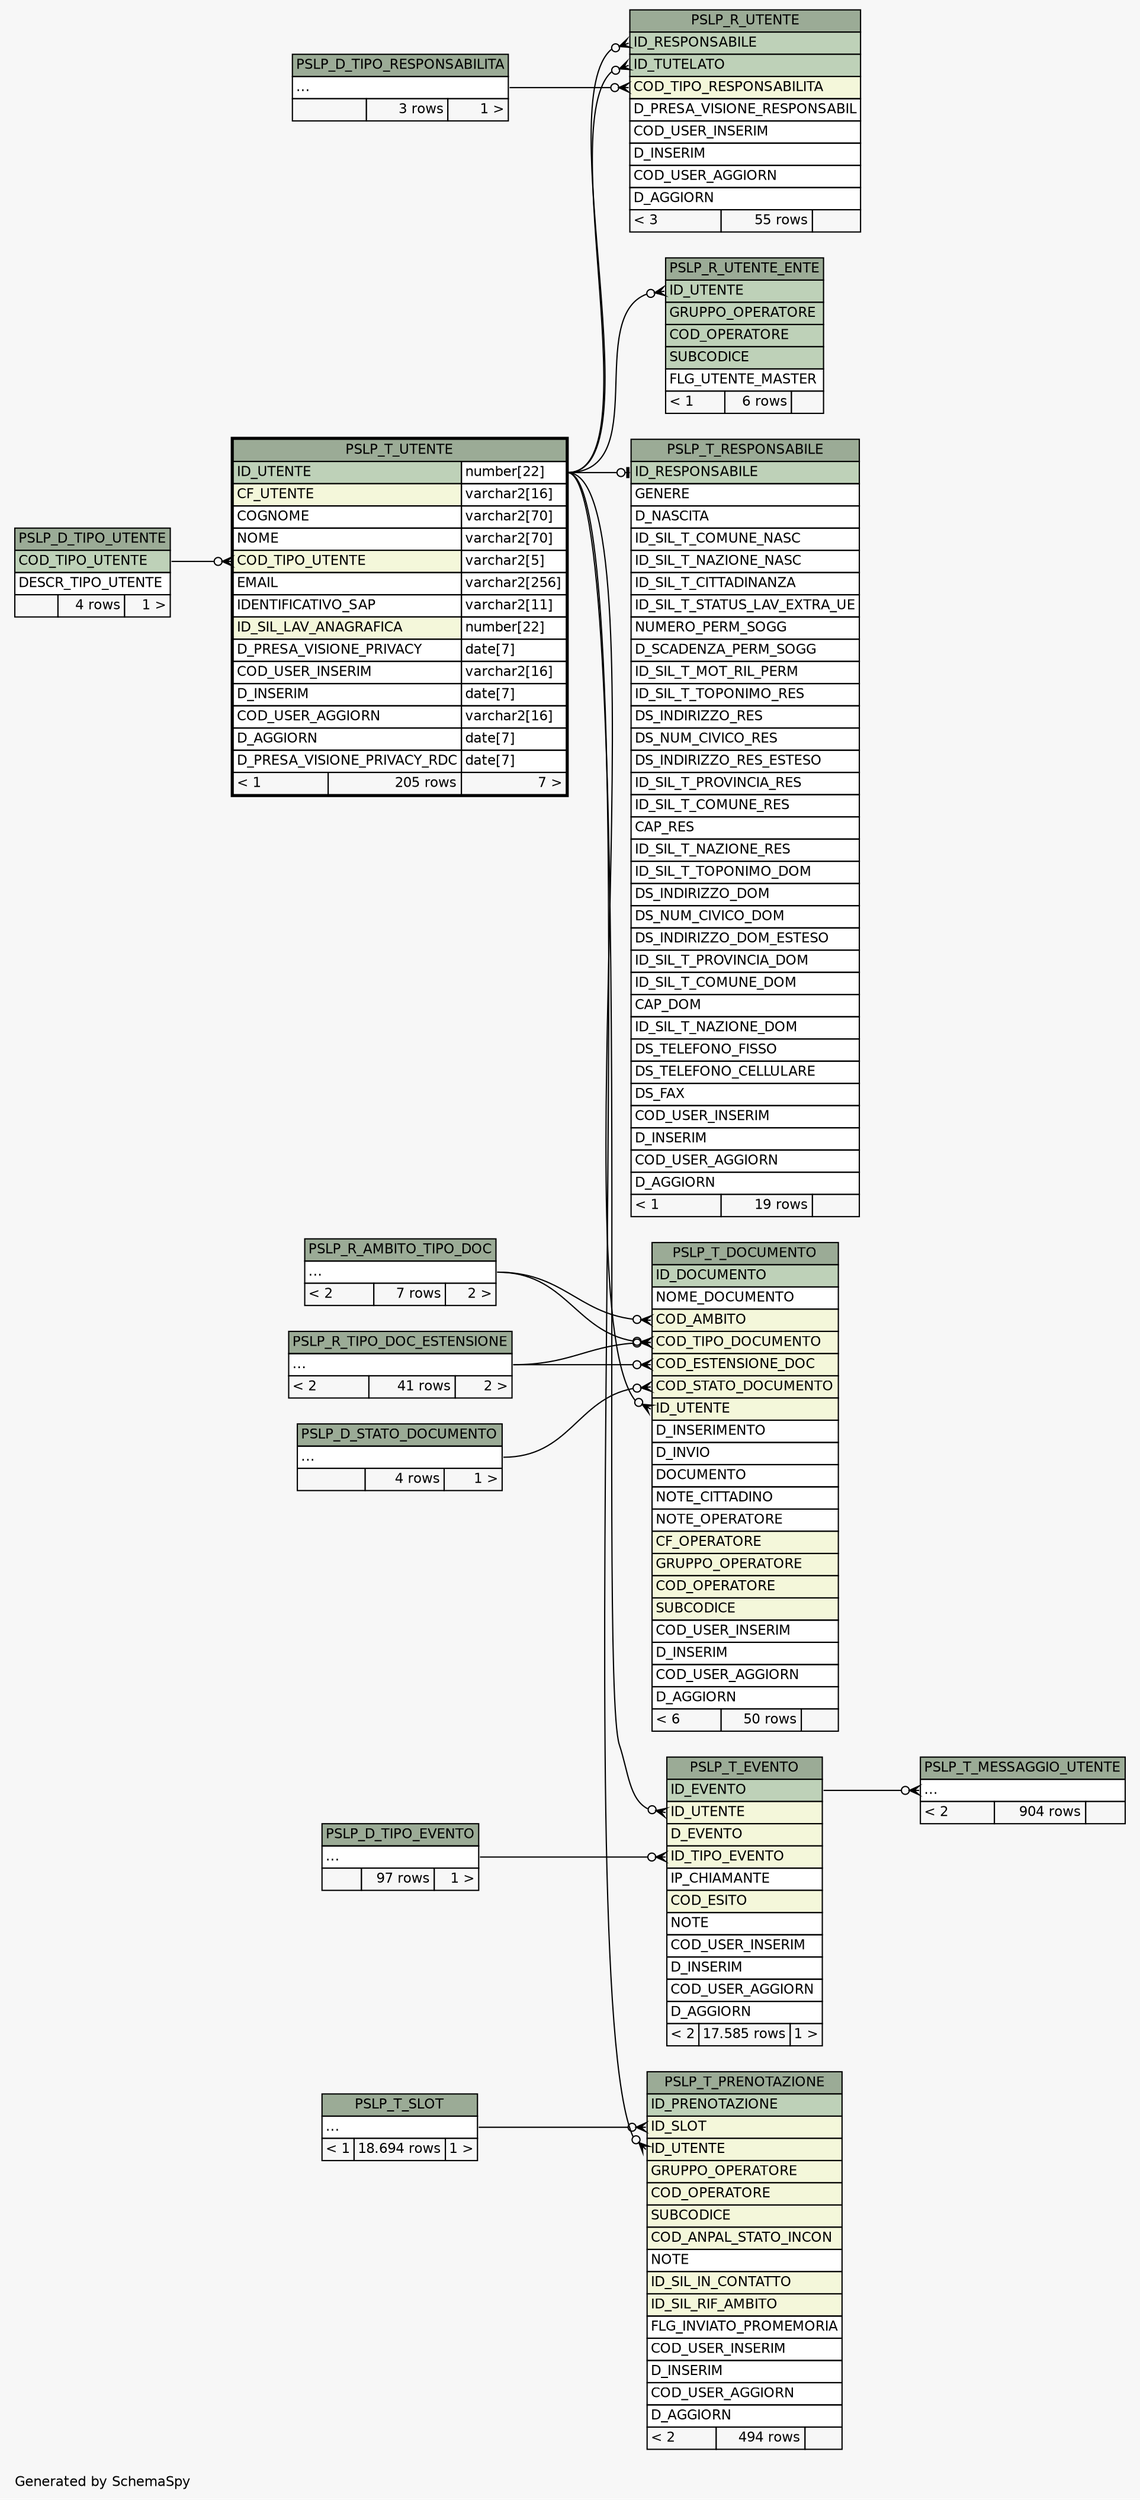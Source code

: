// dot 2.38.0 on Windows 10 10.0
// SchemaSpy rev 590
digraph "twoDegreesRelationshipsDiagram" {
  graph [
    rankdir="RL"
    bgcolor="#f7f7f7"
    label="\nGenerated by SchemaSpy"
    labeljust="l"
    nodesep="0.18"
    ranksep="0.46"
    fontname="Helvetica"
    fontsize="11"
  ];
  node [
    fontname="Helvetica"
    fontsize="11"
    shape="plaintext"
  ];
  edge [
    arrowsize="0.8"
  ];
  "PSLP_R_UTENTE":"COD_TIPO_RESPONSABILITA":w -> "PSLP_D_TIPO_RESPONSABILITA":"elipses":e [arrowhead=none dir=back arrowtail=crowodot];
  "PSLP_R_UTENTE":"ID_RESPONSABILE":w -> "PSLP_T_UTENTE":"ID_UTENTE.type":e [arrowhead=none dir=back arrowtail=crowodot];
  "PSLP_R_UTENTE":"ID_TUTELATO":w -> "PSLP_T_UTENTE":"ID_UTENTE.type":e [arrowhead=none dir=back arrowtail=crowodot];
  "PSLP_R_UTENTE_ENTE":"ID_UTENTE":w -> "PSLP_T_UTENTE":"ID_UTENTE.type":e [arrowhead=none dir=back arrowtail=crowodot];
  "PSLP_T_DOCUMENTO":"COD_AMBITO":w -> "PSLP_R_AMBITO_TIPO_DOC":"elipses":e [arrowhead=none dir=back arrowtail=crowodot];
  "PSLP_T_DOCUMENTO":"COD_ESTENSIONE_DOC":w -> "PSLP_R_TIPO_DOC_ESTENSIONE":"elipses":e [arrowhead=none dir=back arrowtail=crowodot];
  "PSLP_T_DOCUMENTO":"COD_STATO_DOCUMENTO":w -> "PSLP_D_STATO_DOCUMENTO":"elipses":e [arrowhead=none dir=back arrowtail=crowodot];
  "PSLP_T_DOCUMENTO":"COD_TIPO_DOCUMENTO":w -> "PSLP_R_AMBITO_TIPO_DOC":"elipses":e [arrowhead=none dir=back arrowtail=crowodot];
  "PSLP_T_DOCUMENTO":"COD_TIPO_DOCUMENTO":w -> "PSLP_R_TIPO_DOC_ESTENSIONE":"elipses":e [arrowhead=none dir=back arrowtail=crowodot];
  "PSLP_T_DOCUMENTO":"ID_UTENTE":w -> "PSLP_T_UTENTE":"ID_UTENTE.type":e [arrowhead=none dir=back arrowtail=crowodot];
  "PSLP_T_EVENTO":"ID_TIPO_EVENTO":w -> "PSLP_D_TIPO_EVENTO":"elipses":e [arrowhead=none dir=back arrowtail=crowodot];
  "PSLP_T_EVENTO":"ID_UTENTE":w -> "PSLP_T_UTENTE":"ID_UTENTE.type":e [arrowhead=none dir=back arrowtail=crowodot];
  "PSLP_T_MESSAGGIO_UTENTE":"elipses":w -> "PSLP_T_EVENTO":"ID_EVENTO":e [arrowhead=none dir=back arrowtail=crowodot];
  "PSLP_T_PRENOTAZIONE":"ID_SLOT":w -> "PSLP_T_SLOT":"elipses":e [arrowhead=none dir=back arrowtail=crowodot];
  "PSLP_T_PRENOTAZIONE":"ID_UTENTE":w -> "PSLP_T_UTENTE":"ID_UTENTE.type":e [arrowhead=none dir=back arrowtail=crowodot];
  "PSLP_T_RESPONSABILE":"ID_RESPONSABILE":w -> "PSLP_T_UTENTE":"ID_UTENTE.type":e [arrowhead=none dir=back arrowtail=teeodot];
  "PSLP_T_UTENTE":"COD_TIPO_UTENTE":w -> "PSLP_D_TIPO_UTENTE":"COD_TIPO_UTENTE":e [arrowhead=none dir=back arrowtail=crowodot];
  "PSLP_D_STATO_DOCUMENTO" [
    label=<
    <TABLE BORDER="0" CELLBORDER="1" CELLSPACING="0" BGCOLOR="#ffffff">
      <TR><TD COLSPAN="3" BGCOLOR="#9bab96" ALIGN="CENTER">PSLP_D_STATO_DOCUMENTO</TD></TR>
      <TR><TD PORT="elipses" COLSPAN="3" ALIGN="LEFT">...</TD></TR>
      <TR><TD ALIGN="LEFT" BGCOLOR="#f7f7f7">  </TD><TD ALIGN="RIGHT" BGCOLOR="#f7f7f7">4 rows</TD><TD ALIGN="RIGHT" BGCOLOR="#f7f7f7">1 &gt;</TD></TR>
    </TABLE>>
    URL="PSLP_D_STATO_DOCUMENTO.html"
    tooltip="PSLP_D_STATO_DOCUMENTO"
  ];
  "PSLP_D_TIPO_EVENTO" [
    label=<
    <TABLE BORDER="0" CELLBORDER="1" CELLSPACING="0" BGCOLOR="#ffffff">
      <TR><TD COLSPAN="3" BGCOLOR="#9bab96" ALIGN="CENTER">PSLP_D_TIPO_EVENTO</TD></TR>
      <TR><TD PORT="elipses" COLSPAN="3" ALIGN="LEFT">...</TD></TR>
      <TR><TD ALIGN="LEFT" BGCOLOR="#f7f7f7">  </TD><TD ALIGN="RIGHT" BGCOLOR="#f7f7f7">97 rows</TD><TD ALIGN="RIGHT" BGCOLOR="#f7f7f7">1 &gt;</TD></TR>
    </TABLE>>
    URL="PSLP_D_TIPO_EVENTO.html"
    tooltip="PSLP_D_TIPO_EVENTO"
  ];
  "PSLP_D_TIPO_RESPONSABILITA" [
    label=<
    <TABLE BORDER="0" CELLBORDER="1" CELLSPACING="0" BGCOLOR="#ffffff">
      <TR><TD COLSPAN="3" BGCOLOR="#9bab96" ALIGN="CENTER">PSLP_D_TIPO_RESPONSABILITA</TD></TR>
      <TR><TD PORT="elipses" COLSPAN="3" ALIGN="LEFT">...</TD></TR>
      <TR><TD ALIGN="LEFT" BGCOLOR="#f7f7f7">  </TD><TD ALIGN="RIGHT" BGCOLOR="#f7f7f7">3 rows</TD><TD ALIGN="RIGHT" BGCOLOR="#f7f7f7">1 &gt;</TD></TR>
    </TABLE>>
    URL="PSLP_D_TIPO_RESPONSABILITA.html"
    tooltip="PSLP_D_TIPO_RESPONSABILITA"
  ];
  "PSLP_D_TIPO_UTENTE" [
    label=<
    <TABLE BORDER="0" CELLBORDER="1" CELLSPACING="0" BGCOLOR="#ffffff">
      <TR><TD COLSPAN="3" BGCOLOR="#9bab96" ALIGN="CENTER">PSLP_D_TIPO_UTENTE</TD></TR>
      <TR><TD PORT="COD_TIPO_UTENTE" COLSPAN="3" BGCOLOR="#bed1b8" ALIGN="LEFT">COD_TIPO_UTENTE</TD></TR>
      <TR><TD PORT="DESCR_TIPO_UTENTE" COLSPAN="3" ALIGN="LEFT">DESCR_TIPO_UTENTE</TD></TR>
      <TR><TD ALIGN="LEFT" BGCOLOR="#f7f7f7">  </TD><TD ALIGN="RIGHT" BGCOLOR="#f7f7f7">4 rows</TD><TD ALIGN="RIGHT" BGCOLOR="#f7f7f7">1 &gt;</TD></TR>
    </TABLE>>
    URL="PSLP_D_TIPO_UTENTE.html"
    tooltip="PSLP_D_TIPO_UTENTE"
  ];
  "PSLP_R_AMBITO_TIPO_DOC" [
    label=<
    <TABLE BORDER="0" CELLBORDER="1" CELLSPACING="0" BGCOLOR="#ffffff">
      <TR><TD COLSPAN="3" BGCOLOR="#9bab96" ALIGN="CENTER">PSLP_R_AMBITO_TIPO_DOC</TD></TR>
      <TR><TD PORT="elipses" COLSPAN="3" ALIGN="LEFT">...</TD></TR>
      <TR><TD ALIGN="LEFT" BGCOLOR="#f7f7f7">&lt; 2</TD><TD ALIGN="RIGHT" BGCOLOR="#f7f7f7">7 rows</TD><TD ALIGN="RIGHT" BGCOLOR="#f7f7f7">2 &gt;</TD></TR>
    </TABLE>>
    URL="PSLP_R_AMBITO_TIPO_DOC.html"
    tooltip="PSLP_R_AMBITO_TIPO_DOC"
  ];
  "PSLP_R_TIPO_DOC_ESTENSIONE" [
    label=<
    <TABLE BORDER="0" CELLBORDER="1" CELLSPACING="0" BGCOLOR="#ffffff">
      <TR><TD COLSPAN="3" BGCOLOR="#9bab96" ALIGN="CENTER">PSLP_R_TIPO_DOC_ESTENSIONE</TD></TR>
      <TR><TD PORT="elipses" COLSPAN="3" ALIGN="LEFT">...</TD></TR>
      <TR><TD ALIGN="LEFT" BGCOLOR="#f7f7f7">&lt; 2</TD><TD ALIGN="RIGHT" BGCOLOR="#f7f7f7">41 rows</TD><TD ALIGN="RIGHT" BGCOLOR="#f7f7f7">2 &gt;</TD></TR>
    </TABLE>>
    URL="PSLP_R_TIPO_DOC_ESTENSIONE.html"
    tooltip="PSLP_R_TIPO_DOC_ESTENSIONE"
  ];
  "PSLP_R_UTENTE" [
    label=<
    <TABLE BORDER="0" CELLBORDER="1" CELLSPACING="0" BGCOLOR="#ffffff">
      <TR><TD COLSPAN="3" BGCOLOR="#9bab96" ALIGN="CENTER">PSLP_R_UTENTE</TD></TR>
      <TR><TD PORT="ID_RESPONSABILE" COLSPAN="3" BGCOLOR="#bed1b8" ALIGN="LEFT">ID_RESPONSABILE</TD></TR>
      <TR><TD PORT="ID_TUTELATO" COLSPAN="3" BGCOLOR="#bed1b8" ALIGN="LEFT">ID_TUTELATO</TD></TR>
      <TR><TD PORT="COD_TIPO_RESPONSABILITA" COLSPAN="3" BGCOLOR="#f4f7da" ALIGN="LEFT">COD_TIPO_RESPONSABILITA</TD></TR>
      <TR><TD PORT="D_PRESA_VISIONE_RESPONSABIL" COLSPAN="3" ALIGN="LEFT">D_PRESA_VISIONE_RESPONSABIL</TD></TR>
      <TR><TD PORT="COD_USER_INSERIM" COLSPAN="3" ALIGN="LEFT">COD_USER_INSERIM</TD></TR>
      <TR><TD PORT="D_INSERIM" COLSPAN="3" ALIGN="LEFT">D_INSERIM</TD></TR>
      <TR><TD PORT="COD_USER_AGGIORN" COLSPAN="3" ALIGN="LEFT">COD_USER_AGGIORN</TD></TR>
      <TR><TD PORT="D_AGGIORN" COLSPAN="3" ALIGN="LEFT">D_AGGIORN</TD></TR>
      <TR><TD ALIGN="LEFT" BGCOLOR="#f7f7f7">&lt; 3</TD><TD ALIGN="RIGHT" BGCOLOR="#f7f7f7">55 rows</TD><TD ALIGN="RIGHT" BGCOLOR="#f7f7f7">  </TD></TR>
    </TABLE>>
    URL="PSLP_R_UTENTE.html"
    tooltip="PSLP_R_UTENTE"
  ];
  "PSLP_R_UTENTE_ENTE" [
    label=<
    <TABLE BORDER="0" CELLBORDER="1" CELLSPACING="0" BGCOLOR="#ffffff">
      <TR><TD COLSPAN="3" BGCOLOR="#9bab96" ALIGN="CENTER">PSLP_R_UTENTE_ENTE</TD></TR>
      <TR><TD PORT="ID_UTENTE" COLSPAN="3" BGCOLOR="#bed1b8" ALIGN="LEFT">ID_UTENTE</TD></TR>
      <TR><TD PORT="GRUPPO_OPERATORE" COLSPAN="3" BGCOLOR="#bed1b8" ALIGN="LEFT">GRUPPO_OPERATORE</TD></TR>
      <TR><TD PORT="COD_OPERATORE" COLSPAN="3" BGCOLOR="#bed1b8" ALIGN="LEFT">COD_OPERATORE</TD></TR>
      <TR><TD PORT="SUBCODICE" COLSPAN="3" BGCOLOR="#bed1b8" ALIGN="LEFT">SUBCODICE</TD></TR>
      <TR><TD PORT="FLG_UTENTE_MASTER" COLSPAN="3" ALIGN="LEFT">FLG_UTENTE_MASTER</TD></TR>
      <TR><TD ALIGN="LEFT" BGCOLOR="#f7f7f7">&lt; 1</TD><TD ALIGN="RIGHT" BGCOLOR="#f7f7f7">6 rows</TD><TD ALIGN="RIGHT" BGCOLOR="#f7f7f7">  </TD></TR>
    </TABLE>>
    URL="PSLP_R_UTENTE_ENTE.html"
    tooltip="PSLP_R_UTENTE_ENTE"
  ];
  "PSLP_T_DOCUMENTO" [
    label=<
    <TABLE BORDER="0" CELLBORDER="1" CELLSPACING="0" BGCOLOR="#ffffff">
      <TR><TD COLSPAN="3" BGCOLOR="#9bab96" ALIGN="CENTER">PSLP_T_DOCUMENTO</TD></TR>
      <TR><TD PORT="ID_DOCUMENTO" COLSPAN="3" BGCOLOR="#bed1b8" ALIGN="LEFT">ID_DOCUMENTO</TD></TR>
      <TR><TD PORT="NOME_DOCUMENTO" COLSPAN="3" ALIGN="LEFT">NOME_DOCUMENTO</TD></TR>
      <TR><TD PORT="COD_AMBITO" COLSPAN="3" BGCOLOR="#f4f7da" ALIGN="LEFT">COD_AMBITO</TD></TR>
      <TR><TD PORT="COD_TIPO_DOCUMENTO" COLSPAN="3" BGCOLOR="#f4f7da" ALIGN="LEFT">COD_TIPO_DOCUMENTO</TD></TR>
      <TR><TD PORT="COD_ESTENSIONE_DOC" COLSPAN="3" BGCOLOR="#f4f7da" ALIGN="LEFT">COD_ESTENSIONE_DOC</TD></TR>
      <TR><TD PORT="COD_STATO_DOCUMENTO" COLSPAN="3" BGCOLOR="#f4f7da" ALIGN="LEFT">COD_STATO_DOCUMENTO</TD></TR>
      <TR><TD PORT="ID_UTENTE" COLSPAN="3" BGCOLOR="#f4f7da" ALIGN="LEFT">ID_UTENTE</TD></TR>
      <TR><TD PORT="D_INSERIMENTO" COLSPAN="3" ALIGN="LEFT">D_INSERIMENTO</TD></TR>
      <TR><TD PORT="D_INVIO" COLSPAN="3" ALIGN="LEFT">D_INVIO</TD></TR>
      <TR><TD PORT="DOCUMENTO" COLSPAN="3" ALIGN="LEFT">DOCUMENTO</TD></TR>
      <TR><TD PORT="NOTE_CITTADINO" COLSPAN="3" ALIGN="LEFT">NOTE_CITTADINO</TD></TR>
      <TR><TD PORT="NOTE_OPERATORE" COLSPAN="3" ALIGN="LEFT">NOTE_OPERATORE</TD></TR>
      <TR><TD PORT="CF_OPERATORE" COLSPAN="3" BGCOLOR="#f4f7da" ALIGN="LEFT">CF_OPERATORE</TD></TR>
      <TR><TD PORT="GRUPPO_OPERATORE" COLSPAN="3" BGCOLOR="#f4f7da" ALIGN="LEFT">GRUPPO_OPERATORE</TD></TR>
      <TR><TD PORT="COD_OPERATORE" COLSPAN="3" BGCOLOR="#f4f7da" ALIGN="LEFT">COD_OPERATORE</TD></TR>
      <TR><TD PORT="SUBCODICE" COLSPAN="3" BGCOLOR="#f4f7da" ALIGN="LEFT">SUBCODICE</TD></TR>
      <TR><TD PORT="COD_USER_INSERIM" COLSPAN="3" ALIGN="LEFT">COD_USER_INSERIM</TD></TR>
      <TR><TD PORT="D_INSERIM" COLSPAN="3" ALIGN="LEFT">D_INSERIM</TD></TR>
      <TR><TD PORT="COD_USER_AGGIORN" COLSPAN="3" ALIGN="LEFT">COD_USER_AGGIORN</TD></TR>
      <TR><TD PORT="D_AGGIORN" COLSPAN="3" ALIGN="LEFT">D_AGGIORN</TD></TR>
      <TR><TD ALIGN="LEFT" BGCOLOR="#f7f7f7">&lt; 6</TD><TD ALIGN="RIGHT" BGCOLOR="#f7f7f7">50 rows</TD><TD ALIGN="RIGHT" BGCOLOR="#f7f7f7">  </TD></TR>
    </TABLE>>
    URL="PSLP_T_DOCUMENTO.html"
    tooltip="PSLP_T_DOCUMENTO"
  ];
  "PSLP_T_EVENTO" [
    label=<
    <TABLE BORDER="0" CELLBORDER="1" CELLSPACING="0" BGCOLOR="#ffffff">
      <TR><TD COLSPAN="3" BGCOLOR="#9bab96" ALIGN="CENTER">PSLP_T_EVENTO</TD></TR>
      <TR><TD PORT="ID_EVENTO" COLSPAN="3" BGCOLOR="#bed1b8" ALIGN="LEFT">ID_EVENTO</TD></TR>
      <TR><TD PORT="ID_UTENTE" COLSPAN="3" BGCOLOR="#f4f7da" ALIGN="LEFT">ID_UTENTE</TD></TR>
      <TR><TD PORT="D_EVENTO" COLSPAN="3" BGCOLOR="#f4f7da" ALIGN="LEFT">D_EVENTO</TD></TR>
      <TR><TD PORT="ID_TIPO_EVENTO" COLSPAN="3" BGCOLOR="#f4f7da" ALIGN="LEFT">ID_TIPO_EVENTO</TD></TR>
      <TR><TD PORT="IP_CHIAMANTE" COLSPAN="3" ALIGN="LEFT">IP_CHIAMANTE</TD></TR>
      <TR><TD PORT="COD_ESITO" COLSPAN="3" BGCOLOR="#f4f7da" ALIGN="LEFT">COD_ESITO</TD></TR>
      <TR><TD PORT="NOTE" COLSPAN="3" ALIGN="LEFT">NOTE</TD></TR>
      <TR><TD PORT="COD_USER_INSERIM" COLSPAN="3" ALIGN="LEFT">COD_USER_INSERIM</TD></TR>
      <TR><TD PORT="D_INSERIM" COLSPAN="3" ALIGN="LEFT">D_INSERIM</TD></TR>
      <TR><TD PORT="COD_USER_AGGIORN" COLSPAN="3" ALIGN="LEFT">COD_USER_AGGIORN</TD></TR>
      <TR><TD PORT="D_AGGIORN" COLSPAN="3" ALIGN="LEFT">D_AGGIORN</TD></TR>
      <TR><TD ALIGN="LEFT" BGCOLOR="#f7f7f7">&lt; 2</TD><TD ALIGN="RIGHT" BGCOLOR="#f7f7f7">17.585 rows</TD><TD ALIGN="RIGHT" BGCOLOR="#f7f7f7">1 &gt;</TD></TR>
    </TABLE>>
    URL="PSLP_T_EVENTO.html"
    tooltip="PSLP_T_EVENTO"
  ];
  "PSLP_T_MESSAGGIO_UTENTE" [
    label=<
    <TABLE BORDER="0" CELLBORDER="1" CELLSPACING="0" BGCOLOR="#ffffff">
      <TR><TD COLSPAN="3" BGCOLOR="#9bab96" ALIGN="CENTER">PSLP_T_MESSAGGIO_UTENTE</TD></TR>
      <TR><TD PORT="elipses" COLSPAN="3" ALIGN="LEFT">...</TD></TR>
      <TR><TD ALIGN="LEFT" BGCOLOR="#f7f7f7">&lt; 2</TD><TD ALIGN="RIGHT" BGCOLOR="#f7f7f7">904 rows</TD><TD ALIGN="RIGHT" BGCOLOR="#f7f7f7">  </TD></TR>
    </TABLE>>
    URL="PSLP_T_MESSAGGIO_UTENTE.html"
    tooltip="PSLP_T_MESSAGGIO_UTENTE"
  ];
  "PSLP_T_PRENOTAZIONE" [
    label=<
    <TABLE BORDER="0" CELLBORDER="1" CELLSPACING="0" BGCOLOR="#ffffff">
      <TR><TD COLSPAN="3" BGCOLOR="#9bab96" ALIGN="CENTER">PSLP_T_PRENOTAZIONE</TD></TR>
      <TR><TD PORT="ID_PRENOTAZIONE" COLSPAN="3" BGCOLOR="#bed1b8" ALIGN="LEFT">ID_PRENOTAZIONE</TD></TR>
      <TR><TD PORT="ID_SLOT" COLSPAN="3" BGCOLOR="#f4f7da" ALIGN="LEFT">ID_SLOT</TD></TR>
      <TR><TD PORT="ID_UTENTE" COLSPAN="3" BGCOLOR="#f4f7da" ALIGN="LEFT">ID_UTENTE</TD></TR>
      <TR><TD PORT="GRUPPO_OPERATORE" COLSPAN="3" BGCOLOR="#f4f7da" ALIGN="LEFT">GRUPPO_OPERATORE</TD></TR>
      <TR><TD PORT="COD_OPERATORE" COLSPAN="3" BGCOLOR="#f4f7da" ALIGN="LEFT">COD_OPERATORE</TD></TR>
      <TR><TD PORT="SUBCODICE" COLSPAN="3" BGCOLOR="#f4f7da" ALIGN="LEFT">SUBCODICE</TD></TR>
      <TR><TD PORT="COD_ANPAL_STATO_INCON" COLSPAN="3" BGCOLOR="#f4f7da" ALIGN="LEFT">COD_ANPAL_STATO_INCON</TD></TR>
      <TR><TD PORT="NOTE" COLSPAN="3" ALIGN="LEFT">NOTE</TD></TR>
      <TR><TD PORT="ID_SIL_IN_CONTATTO" COLSPAN="3" BGCOLOR="#f4f7da" ALIGN="LEFT">ID_SIL_IN_CONTATTO</TD></TR>
      <TR><TD PORT="ID_SIL_RIF_AMBITO" COLSPAN="3" BGCOLOR="#f4f7da" ALIGN="LEFT">ID_SIL_RIF_AMBITO</TD></TR>
      <TR><TD PORT="FLG_INVIATO_PROMEMORIA" COLSPAN="3" ALIGN="LEFT">FLG_INVIATO_PROMEMORIA</TD></TR>
      <TR><TD PORT="COD_USER_INSERIM" COLSPAN="3" ALIGN="LEFT">COD_USER_INSERIM</TD></TR>
      <TR><TD PORT="D_INSERIM" COLSPAN="3" ALIGN="LEFT">D_INSERIM</TD></TR>
      <TR><TD PORT="COD_USER_AGGIORN" COLSPAN="3" ALIGN="LEFT">COD_USER_AGGIORN</TD></TR>
      <TR><TD PORT="D_AGGIORN" COLSPAN="3" ALIGN="LEFT">D_AGGIORN</TD></TR>
      <TR><TD ALIGN="LEFT" BGCOLOR="#f7f7f7">&lt; 2</TD><TD ALIGN="RIGHT" BGCOLOR="#f7f7f7">494 rows</TD><TD ALIGN="RIGHT" BGCOLOR="#f7f7f7">  </TD></TR>
    </TABLE>>
    URL="PSLP_T_PRENOTAZIONE.html"
    tooltip="PSLP_T_PRENOTAZIONE"
  ];
  "PSLP_T_RESPONSABILE" [
    label=<
    <TABLE BORDER="0" CELLBORDER="1" CELLSPACING="0" BGCOLOR="#ffffff">
      <TR><TD COLSPAN="3" BGCOLOR="#9bab96" ALIGN="CENTER">PSLP_T_RESPONSABILE</TD></TR>
      <TR><TD PORT="ID_RESPONSABILE" COLSPAN="3" BGCOLOR="#bed1b8" ALIGN="LEFT">ID_RESPONSABILE</TD></TR>
      <TR><TD PORT="GENERE" COLSPAN="3" ALIGN="LEFT">GENERE</TD></TR>
      <TR><TD PORT="D_NASCITA" COLSPAN="3" ALIGN="LEFT">D_NASCITA</TD></TR>
      <TR><TD PORT="ID_SIL_T_COMUNE_NASC" COLSPAN="3" ALIGN="LEFT">ID_SIL_T_COMUNE_NASC</TD></TR>
      <TR><TD PORT="ID_SIL_T_NAZIONE_NASC" COLSPAN="3" ALIGN="LEFT">ID_SIL_T_NAZIONE_NASC</TD></TR>
      <TR><TD PORT="ID_SIL_T_CITTADINANZA" COLSPAN="3" ALIGN="LEFT">ID_SIL_T_CITTADINANZA</TD></TR>
      <TR><TD PORT="ID_SIL_T_STATUS_LAV_EXTRA_UE" COLSPAN="3" ALIGN="LEFT">ID_SIL_T_STATUS_LAV_EXTRA_UE</TD></TR>
      <TR><TD PORT="NUMERO_PERM_SOGG" COLSPAN="3" ALIGN="LEFT">NUMERO_PERM_SOGG</TD></TR>
      <TR><TD PORT="D_SCADENZA_PERM_SOGG" COLSPAN="3" ALIGN="LEFT">D_SCADENZA_PERM_SOGG</TD></TR>
      <TR><TD PORT="ID_SIL_T_MOT_RIL_PERM" COLSPAN="3" ALIGN="LEFT">ID_SIL_T_MOT_RIL_PERM</TD></TR>
      <TR><TD PORT="ID_SIL_T_TOPONIMO_RES" COLSPAN="3" ALIGN="LEFT">ID_SIL_T_TOPONIMO_RES</TD></TR>
      <TR><TD PORT="DS_INDIRIZZO_RES" COLSPAN="3" ALIGN="LEFT">DS_INDIRIZZO_RES</TD></TR>
      <TR><TD PORT="DS_NUM_CIVICO_RES" COLSPAN="3" ALIGN="LEFT">DS_NUM_CIVICO_RES</TD></TR>
      <TR><TD PORT="DS_INDIRIZZO_RES_ESTESO" COLSPAN="3" ALIGN="LEFT">DS_INDIRIZZO_RES_ESTESO</TD></TR>
      <TR><TD PORT="ID_SIL_T_PROVINCIA_RES" COLSPAN="3" ALIGN="LEFT">ID_SIL_T_PROVINCIA_RES</TD></TR>
      <TR><TD PORT="ID_SIL_T_COMUNE_RES" COLSPAN="3" ALIGN="LEFT">ID_SIL_T_COMUNE_RES</TD></TR>
      <TR><TD PORT="CAP_RES" COLSPAN="3" ALIGN="LEFT">CAP_RES</TD></TR>
      <TR><TD PORT="ID_SIL_T_NAZIONE_RES" COLSPAN="3" ALIGN="LEFT">ID_SIL_T_NAZIONE_RES</TD></TR>
      <TR><TD PORT="ID_SIL_T_TOPONIMO_DOM" COLSPAN="3" ALIGN="LEFT">ID_SIL_T_TOPONIMO_DOM</TD></TR>
      <TR><TD PORT="DS_INDIRIZZO_DOM" COLSPAN="3" ALIGN="LEFT">DS_INDIRIZZO_DOM</TD></TR>
      <TR><TD PORT="DS_NUM_CIVICO_DOM" COLSPAN="3" ALIGN="LEFT">DS_NUM_CIVICO_DOM</TD></TR>
      <TR><TD PORT="DS_INDIRIZZO_DOM_ESTESO" COLSPAN="3" ALIGN="LEFT">DS_INDIRIZZO_DOM_ESTESO</TD></TR>
      <TR><TD PORT="ID_SIL_T_PROVINCIA_DOM" COLSPAN="3" ALIGN="LEFT">ID_SIL_T_PROVINCIA_DOM</TD></TR>
      <TR><TD PORT="ID_SIL_T_COMUNE_DOM" COLSPAN="3" ALIGN="LEFT">ID_SIL_T_COMUNE_DOM</TD></TR>
      <TR><TD PORT="CAP_DOM" COLSPAN="3" ALIGN="LEFT">CAP_DOM</TD></TR>
      <TR><TD PORT="ID_SIL_T_NAZIONE_DOM" COLSPAN="3" ALIGN="LEFT">ID_SIL_T_NAZIONE_DOM</TD></TR>
      <TR><TD PORT="DS_TELEFONO_FISSO" COLSPAN="3" ALIGN="LEFT">DS_TELEFONO_FISSO</TD></TR>
      <TR><TD PORT="DS_TELEFONO_CELLULARE" COLSPAN="3" ALIGN="LEFT">DS_TELEFONO_CELLULARE</TD></TR>
      <TR><TD PORT="DS_FAX" COLSPAN="3" ALIGN="LEFT">DS_FAX</TD></TR>
      <TR><TD PORT="COD_USER_INSERIM" COLSPAN="3" ALIGN="LEFT">COD_USER_INSERIM</TD></TR>
      <TR><TD PORT="D_INSERIM" COLSPAN="3" ALIGN="LEFT">D_INSERIM</TD></TR>
      <TR><TD PORT="COD_USER_AGGIORN" COLSPAN="3" ALIGN="LEFT">COD_USER_AGGIORN</TD></TR>
      <TR><TD PORT="D_AGGIORN" COLSPAN="3" ALIGN="LEFT">D_AGGIORN</TD></TR>
      <TR><TD ALIGN="LEFT" BGCOLOR="#f7f7f7">&lt; 1</TD><TD ALIGN="RIGHT" BGCOLOR="#f7f7f7">19 rows</TD><TD ALIGN="RIGHT" BGCOLOR="#f7f7f7">  </TD></TR>
    </TABLE>>
    URL="PSLP_T_RESPONSABILE.html"
    tooltip="PSLP_T_RESPONSABILE"
  ];
  "PSLP_T_SLOT" [
    label=<
    <TABLE BORDER="0" CELLBORDER="1" CELLSPACING="0" BGCOLOR="#ffffff">
      <TR><TD COLSPAN="3" BGCOLOR="#9bab96" ALIGN="CENTER">PSLP_T_SLOT</TD></TR>
      <TR><TD PORT="elipses" COLSPAN="3" ALIGN="LEFT">...</TD></TR>
      <TR><TD ALIGN="LEFT" BGCOLOR="#f7f7f7">&lt; 1</TD><TD ALIGN="RIGHT" BGCOLOR="#f7f7f7">18.694 rows</TD><TD ALIGN="RIGHT" BGCOLOR="#f7f7f7">1 &gt;</TD></TR>
    </TABLE>>
    URL="PSLP_T_SLOT.html"
    tooltip="PSLP_T_SLOT"
  ];
  "PSLP_T_UTENTE" [
    label=<
    <TABLE BORDER="2" CELLBORDER="1" CELLSPACING="0" BGCOLOR="#ffffff">
      <TR><TD COLSPAN="3" BGCOLOR="#9bab96" ALIGN="CENTER">PSLP_T_UTENTE</TD></TR>
      <TR><TD PORT="ID_UTENTE" COLSPAN="2" BGCOLOR="#bed1b8" ALIGN="LEFT">ID_UTENTE</TD><TD PORT="ID_UTENTE.type" ALIGN="LEFT">number[22]</TD></TR>
      <TR><TD PORT="CF_UTENTE" COLSPAN="2" BGCOLOR="#f4f7da" ALIGN="LEFT">CF_UTENTE</TD><TD PORT="CF_UTENTE.type" ALIGN="LEFT">varchar2[16]</TD></TR>
      <TR><TD PORT="COGNOME" COLSPAN="2" ALIGN="LEFT">COGNOME</TD><TD PORT="COGNOME.type" ALIGN="LEFT">varchar2[70]</TD></TR>
      <TR><TD PORT="NOME" COLSPAN="2" ALIGN="LEFT">NOME</TD><TD PORT="NOME.type" ALIGN="LEFT">varchar2[70]</TD></TR>
      <TR><TD PORT="COD_TIPO_UTENTE" COLSPAN="2" BGCOLOR="#f4f7da" ALIGN="LEFT">COD_TIPO_UTENTE</TD><TD PORT="COD_TIPO_UTENTE.type" ALIGN="LEFT">varchar2[5]</TD></TR>
      <TR><TD PORT="EMAIL" COLSPAN="2" ALIGN="LEFT">EMAIL</TD><TD PORT="EMAIL.type" ALIGN="LEFT">varchar2[256]</TD></TR>
      <TR><TD PORT="IDENTIFICATIVO_SAP" COLSPAN="2" ALIGN="LEFT">IDENTIFICATIVO_SAP</TD><TD PORT="IDENTIFICATIVO_SAP.type" ALIGN="LEFT">varchar2[11]</TD></TR>
      <TR><TD PORT="ID_SIL_LAV_ANAGRAFICA" COLSPAN="2" BGCOLOR="#f4f7da" ALIGN="LEFT">ID_SIL_LAV_ANAGRAFICA</TD><TD PORT="ID_SIL_LAV_ANAGRAFICA.type" ALIGN="LEFT">number[22]</TD></TR>
      <TR><TD PORT="D_PRESA_VISIONE_PRIVACY" COLSPAN="2" ALIGN="LEFT">D_PRESA_VISIONE_PRIVACY</TD><TD PORT="D_PRESA_VISIONE_PRIVACY.type" ALIGN="LEFT">date[7]</TD></TR>
      <TR><TD PORT="COD_USER_INSERIM" COLSPAN="2" ALIGN="LEFT">COD_USER_INSERIM</TD><TD PORT="COD_USER_INSERIM.type" ALIGN="LEFT">varchar2[16]</TD></TR>
      <TR><TD PORT="D_INSERIM" COLSPAN="2" ALIGN="LEFT">D_INSERIM</TD><TD PORT="D_INSERIM.type" ALIGN="LEFT">date[7]</TD></TR>
      <TR><TD PORT="COD_USER_AGGIORN" COLSPAN="2" ALIGN="LEFT">COD_USER_AGGIORN</TD><TD PORT="COD_USER_AGGIORN.type" ALIGN="LEFT">varchar2[16]</TD></TR>
      <TR><TD PORT="D_AGGIORN" COLSPAN="2" ALIGN="LEFT">D_AGGIORN</TD><TD PORT="D_AGGIORN.type" ALIGN="LEFT">date[7]</TD></TR>
      <TR><TD PORT="D_PRESA_VISIONE_PRIVACY_RDC" COLSPAN="2" ALIGN="LEFT">D_PRESA_VISIONE_PRIVACY_RDC</TD><TD PORT="D_PRESA_VISIONE_PRIVACY_RDC.type" ALIGN="LEFT">date[7]</TD></TR>
      <TR><TD ALIGN="LEFT" BGCOLOR="#f7f7f7">&lt; 1</TD><TD ALIGN="RIGHT" BGCOLOR="#f7f7f7">205 rows</TD><TD ALIGN="RIGHT" BGCOLOR="#f7f7f7">7 &gt;</TD></TR>
    </TABLE>>
    URL="PSLP_T_UTENTE.html"
    tooltip="PSLP_T_UTENTE"
  ];
}
